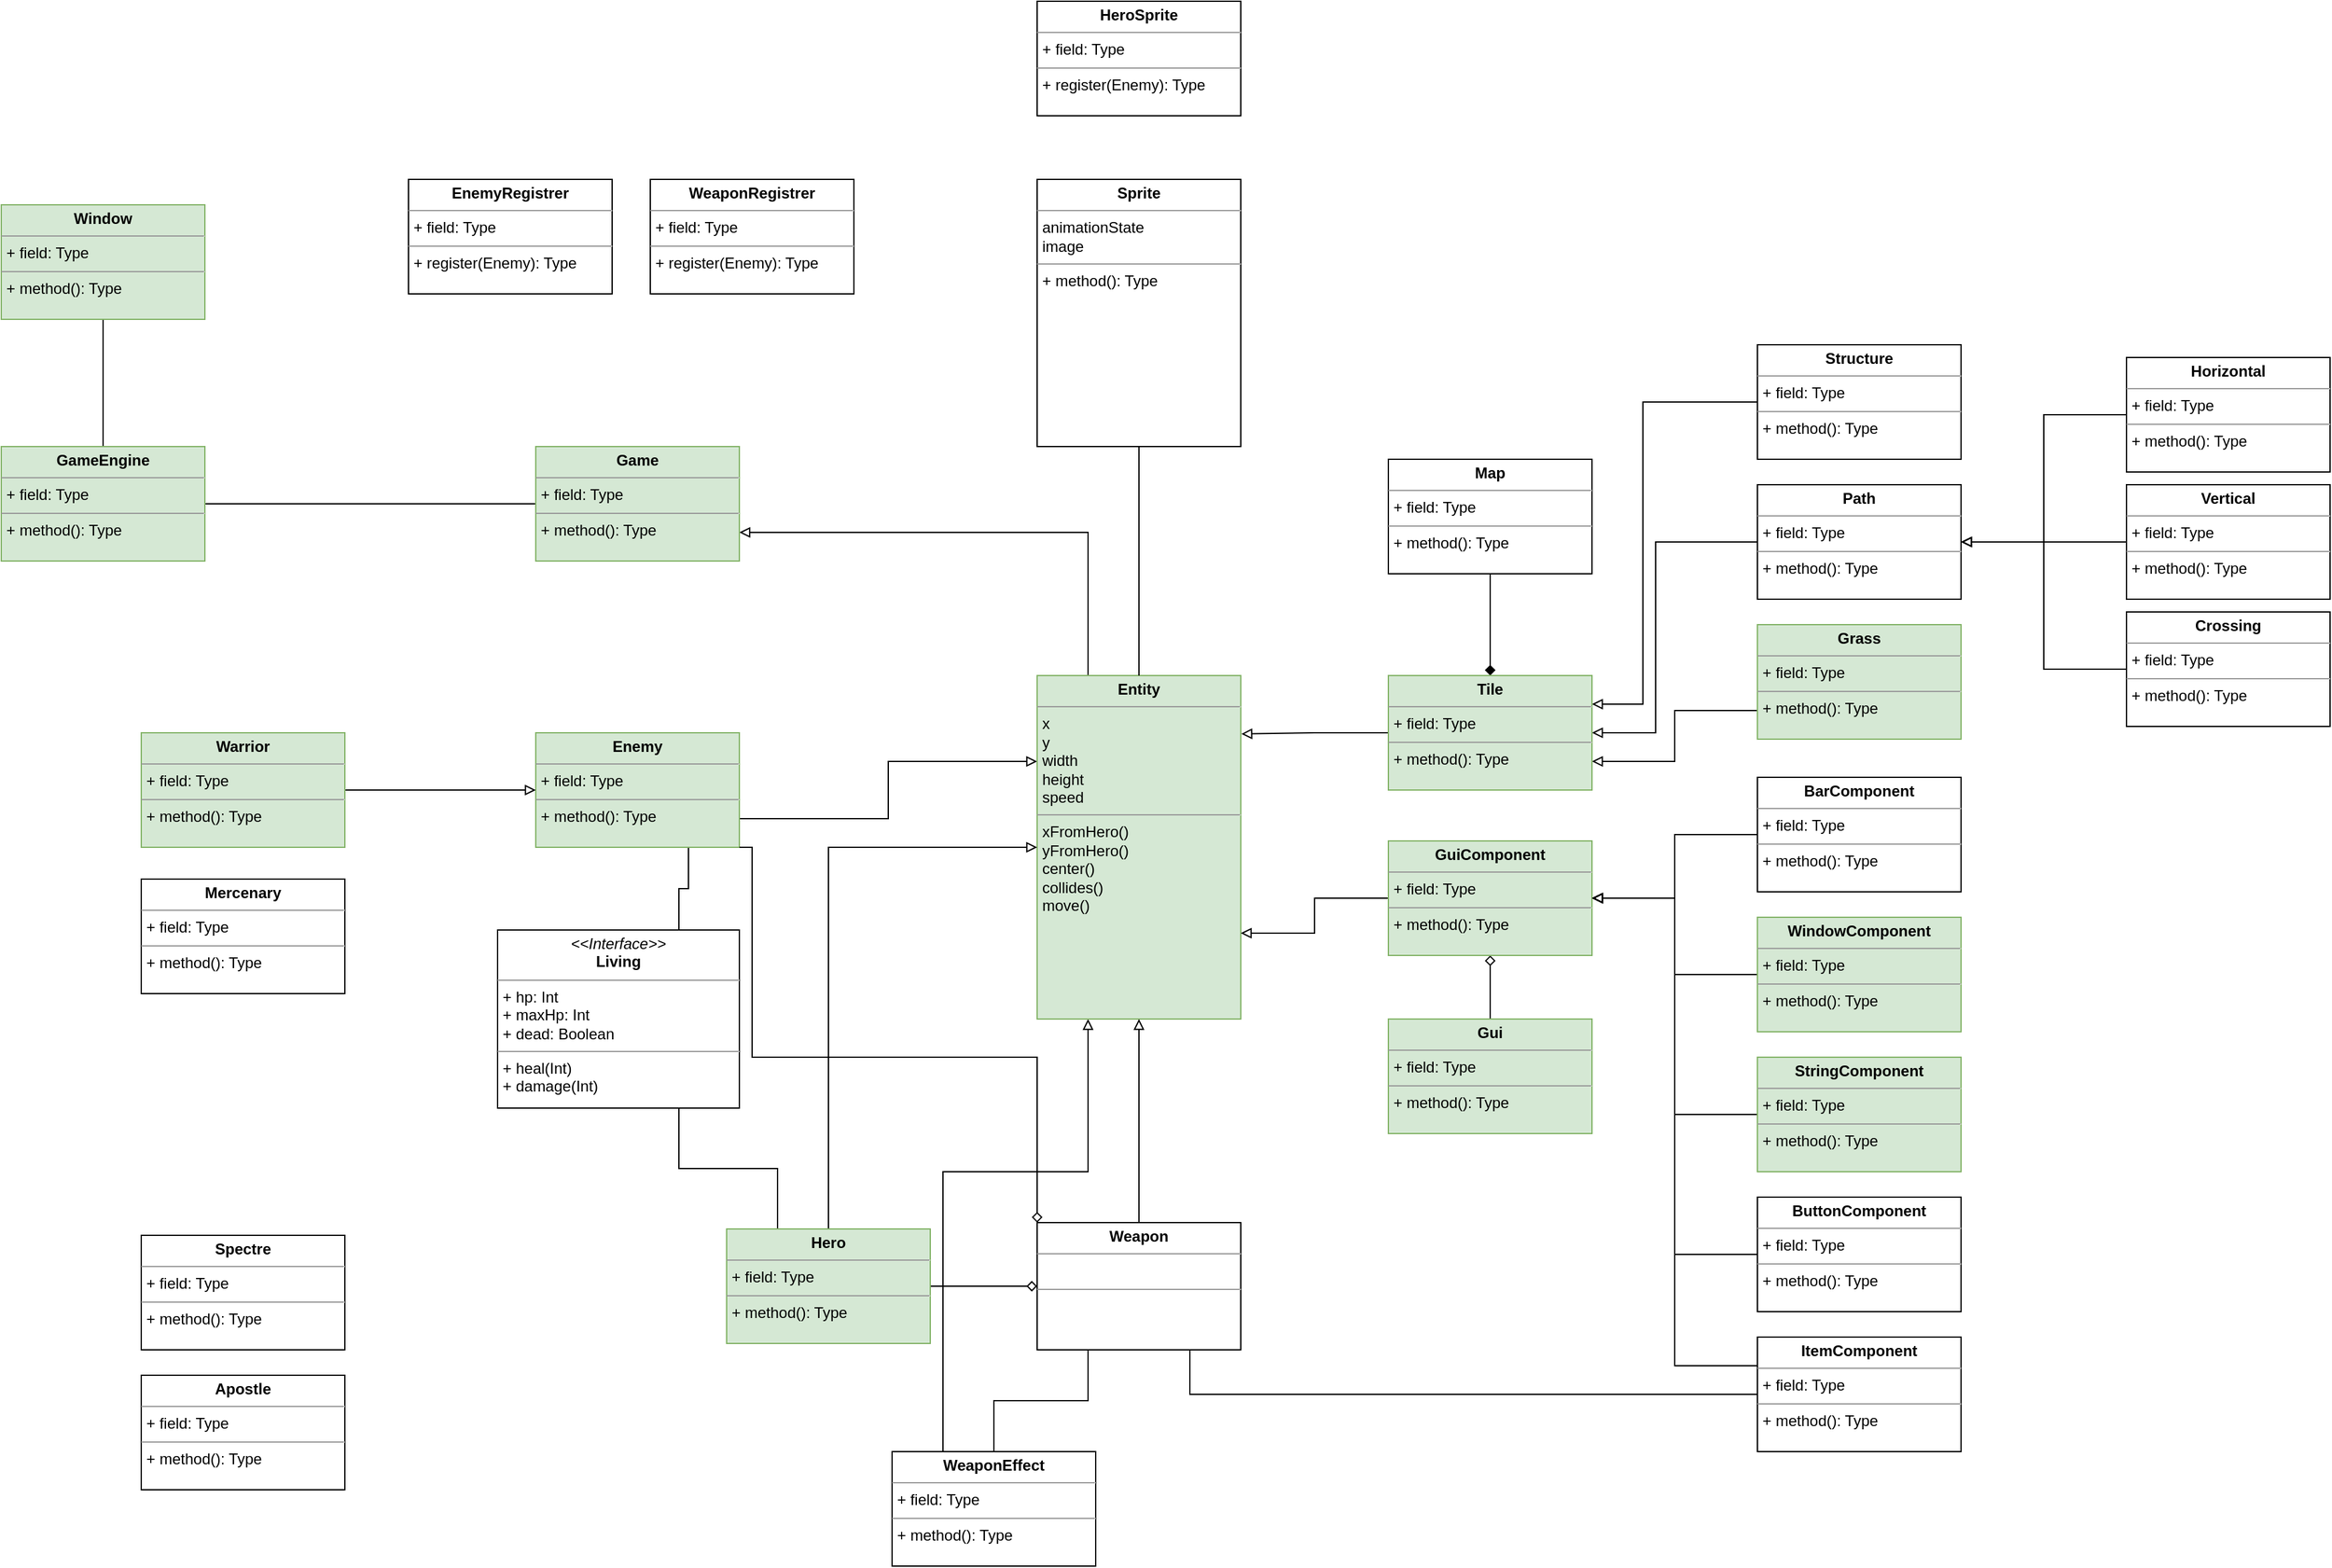 <mxfile version="20.7.4" type="device" pages="2"><diagram id="v7MWI8oSMOO8RuPGk6Ff" name="Page-1"><mxGraphModel dx="2842" dy="2635" grid="1" gridSize="10" guides="1" tooltips="1" connect="1" arrows="1" fold="1" page="1" pageScale="1" pageWidth="827" pageHeight="1169" math="0" shadow="0"><root><mxCell id="0"/><mxCell id="1" parent="0"/><mxCell id="L2qIXS_WeC8fToZAsYxl-11" style="edgeStyle=orthogonalEdgeStyle;rounded=0;orthogonalLoop=1;jettySize=auto;html=1;exitX=0;exitY=0.25;exitDx=0;exitDy=0;entryX=1;entryY=0.75;entryDx=0;entryDy=0;startArrow=block;startFill=0;endArrow=none;endFill=0;" parent="1" source="L2qIXS_WeC8fToZAsYxl-1" target="L2qIXS_WeC8fToZAsYxl-6" edge="1"><mxGeometry relative="1" as="geometry"/></mxCell><mxCell id="L2qIXS_WeC8fToZAsYxl-45" style="edgeStyle=orthogonalEdgeStyle;rounded=0;orthogonalLoop=1;jettySize=auto;html=1;exitX=0.25;exitY=1;exitDx=0;exitDy=0;entryX=0.25;entryY=0;entryDx=0;entryDy=0;startArrow=block;startFill=0;endArrow=none;endFill=0;" parent="1" source="L2qIXS_WeC8fToZAsYxl-1" target="L2qIXS_WeC8fToZAsYxl-19" edge="1"><mxGeometry relative="1" as="geometry"><Array as="points"><mxPoint x="364" y="1390"/><mxPoint x="250" y="1390"/></Array></mxGeometry></mxCell><mxCell id="2w0dIE3Gt6KMXuNqxEj3-4" style="edgeStyle=orthogonalEdgeStyle;rounded=0;orthogonalLoop=1;jettySize=auto;html=1;exitX=0.25;exitY=0;exitDx=0;exitDy=0;entryX=1;entryY=0.75;entryDx=0;entryDy=0;startArrow=none;startFill=0;endArrow=block;endFill=0;" parent="1" source="L2qIXS_WeC8fToZAsYxl-1" target="2w0dIE3Gt6KMXuNqxEj3-3" edge="1"><mxGeometry relative="1" as="geometry"/></mxCell><mxCell id="L2qIXS_WeC8fToZAsYxl-1" value="&lt;p style=&quot;margin:0px;margin-top:4px;text-align:center;&quot;&gt;&lt;b&gt;Entity&lt;/b&gt;&lt;/p&gt;&lt;hr size=&quot;1&quot;&gt;&lt;p style=&quot;margin:0px;margin-left:4px;&quot;&gt;x&lt;/p&gt;&lt;p style=&quot;margin:0px;margin-left:4px;&quot;&gt;y&lt;/p&gt;&lt;p style=&quot;margin:0px;margin-left:4px;&quot;&gt;width&lt;/p&gt;&lt;p style=&quot;margin:0px;margin-left:4px;&quot;&gt;height&lt;/p&gt;&lt;p style=&quot;margin:0px;margin-left:4px;&quot;&gt;speed&lt;/p&gt;&lt;hr size=&quot;1&quot;&gt;&lt;p style=&quot;margin:0px;margin-left:4px;&quot;&gt;xFromHero()&lt;/p&gt;&lt;p style=&quot;margin:0px;margin-left:4px;&quot;&gt;yFromHero()&lt;br&gt;&lt;/p&gt;&lt;p style=&quot;margin:0px;margin-left:4px;&quot;&gt;center()&lt;br&gt;&lt;/p&gt;&lt;p style=&quot;margin:0px;margin-left:4px;&quot;&gt;collides()&lt;br&gt;&lt;/p&gt;&lt;p style=&quot;margin:0px;margin-left:4px;&quot;&gt;move()&lt;/p&gt;&lt;p style=&quot;margin:0px;margin-left:4px;&quot;&gt;&lt;br&gt;&lt;/p&gt;" style="verticalAlign=top;align=left;overflow=fill;fontSize=12;fontFamily=Helvetica;html=1;fillColor=#d5e8d4;strokeColor=#82b366;" parent="1" vertex="1"><mxGeometry x="324" y="1000" width="160" height="270" as="geometry"/></mxCell><mxCell id="L2qIXS_WeC8fToZAsYxl-3" style="edgeStyle=orthogonalEdgeStyle;rounded=0;orthogonalLoop=1;jettySize=auto;html=1;entryX=0.5;entryY=0;entryDx=0;entryDy=0;endArrow=none;endFill=0;exitX=0.5;exitY=1;exitDx=0;exitDy=0;startArrow=none;startFill=0;" parent="1" source="L2qIXS_WeC8fToZAsYxl-4" target="L2qIXS_WeC8fToZAsYxl-1" edge="1"><mxGeometry relative="1" as="geometry"><mxPoint x="404" y="900" as="sourcePoint"/></mxGeometry></mxCell><mxCell id="L2qIXS_WeC8fToZAsYxl-4" value="&lt;p style=&quot;margin:0px;margin-top:4px;text-align:center;&quot;&gt;&lt;b&gt;Sprite&lt;/b&gt;&lt;/p&gt;&lt;hr size=&quot;1&quot;&gt;&lt;p style=&quot;margin:0px;margin-left:4px;&quot;&gt;animationState&lt;/p&gt;&lt;p style=&quot;margin:0px;margin-left:4px;&quot;&gt;image&lt;/p&gt;&lt;hr size=&quot;1&quot;&gt;&lt;p style=&quot;margin:0px;margin-left:4px;&quot;&gt;+ method(): Type&lt;/p&gt;" style="verticalAlign=top;align=left;overflow=fill;fontSize=12;fontFamily=Helvetica;html=1;" parent="1" vertex="1"><mxGeometry x="324" y="610" width="160" height="210" as="geometry"/></mxCell><mxCell id="L2qIXS_WeC8fToZAsYxl-13" style="edgeStyle=orthogonalEdgeStyle;rounded=0;orthogonalLoop=1;jettySize=auto;html=1;entryX=0;entryY=0.5;entryDx=0;entryDy=0;startArrow=none;startFill=0;endArrow=block;endFill=0;exitX=0.5;exitY=0;exitDx=0;exitDy=0;" parent="1" source="L2qIXS_WeC8fToZAsYxl-5" target="L2qIXS_WeC8fToZAsYxl-1" edge="1"><mxGeometry relative="1" as="geometry"/></mxCell><mxCell id="L2qIXS_WeC8fToZAsYxl-46" style="edgeStyle=orthogonalEdgeStyle;rounded=0;orthogonalLoop=1;jettySize=auto;html=1;entryX=0;entryY=0.5;entryDx=0;entryDy=0;startArrow=none;startFill=0;endArrow=diamond;endFill=0;" parent="1" source="L2qIXS_WeC8fToZAsYxl-5" target="L2qIXS_WeC8fToZAsYxl-17" edge="1"><mxGeometry relative="1" as="geometry"/></mxCell><mxCell id="L2qIXS_WeC8fToZAsYxl-50" style="edgeStyle=orthogonalEdgeStyle;rounded=0;orthogonalLoop=1;jettySize=auto;html=1;exitX=0.25;exitY=0;exitDx=0;exitDy=0;entryX=0.75;entryY=1;entryDx=0;entryDy=0;startArrow=none;startFill=0;endArrow=none;endFill=0;" parent="1" source="L2qIXS_WeC8fToZAsYxl-5" target="L2qIXS_WeC8fToZAsYxl-8" edge="1"><mxGeometry relative="1" as="geometry"/></mxCell><mxCell id="L2qIXS_WeC8fToZAsYxl-5" value="&lt;p style=&quot;margin:0px;margin-top:4px;text-align:center;&quot;&gt;&lt;b&gt;Hero&lt;/b&gt;&lt;/p&gt;&lt;hr size=&quot;1&quot;&gt;&lt;p style=&quot;margin:0px;margin-left:4px;&quot;&gt;+ field: Type&lt;/p&gt;&lt;hr size=&quot;1&quot;&gt;&lt;p style=&quot;margin:0px;margin-left:4px;&quot;&gt;+ method(): Type&lt;/p&gt;" style="verticalAlign=top;align=left;overflow=fill;fontSize=12;fontFamily=Helvetica;html=1;fillColor=#d5e8d4;strokeColor=#82b366;" parent="1" vertex="1"><mxGeometry x="80" y="1435" width="160" height="90" as="geometry"/></mxCell><mxCell id="L2qIXS_WeC8fToZAsYxl-51" style="edgeStyle=orthogonalEdgeStyle;rounded=0;orthogonalLoop=1;jettySize=auto;html=1;exitX=0.75;exitY=1;exitDx=0;exitDy=0;entryX=0.75;entryY=0;entryDx=0;entryDy=0;startArrow=none;startFill=0;endArrow=none;endFill=0;" parent="1" source="L2qIXS_WeC8fToZAsYxl-6" target="L2qIXS_WeC8fToZAsYxl-8" edge="1"><mxGeometry relative="1" as="geometry"/></mxCell><mxCell id="L2qIXS_WeC8fToZAsYxl-6" value="&lt;p style=&quot;margin:0px;margin-top:4px;text-align:center;&quot;&gt;&lt;b&gt;Enemy&lt;/b&gt;&lt;/p&gt;&lt;hr size=&quot;1&quot;&gt;&lt;p style=&quot;margin:0px;margin-left:4px;&quot;&gt;+ field: Type&lt;/p&gt;&lt;hr size=&quot;1&quot;&gt;&lt;p style=&quot;margin:0px;margin-left:4px;&quot;&gt;+ method(): Type&lt;/p&gt;" style="verticalAlign=top;align=left;overflow=fill;fontSize=12;fontFamily=Helvetica;html=1;fillColor=#d5e8d4;strokeColor=#82b366;" parent="1" vertex="1"><mxGeometry x="-70" y="1045" width="160" height="90" as="geometry"/></mxCell><mxCell id="L2qIXS_WeC8fToZAsYxl-8" value="&lt;p style=&quot;margin:0px;margin-top:4px;text-align:center;&quot;&gt;&lt;i&gt;&amp;lt;&amp;lt;Interface&amp;gt;&amp;gt;&lt;/i&gt;&lt;br&gt;&lt;b&gt;Living&lt;/b&gt;&lt;/p&gt;&lt;hr size=&quot;1&quot;&gt;&lt;p style=&quot;margin:0px;margin-left:4px;&quot;&gt;+ hp: Int&lt;br&gt;+ maxHp: Int&lt;/p&gt;&lt;p style=&quot;margin:0px;margin-left:4px;&quot;&gt;+ dead: Boolean&lt;/p&gt;&lt;hr size=&quot;1&quot;&gt;&lt;p style=&quot;margin:0px;margin-left:4px;&quot;&gt;+ heal(Int)&lt;br&gt;+ damage(Int)&lt;/p&gt;" style="verticalAlign=top;align=left;overflow=fill;fontSize=12;fontFamily=Helvetica;html=1;" parent="1" vertex="1"><mxGeometry x="-100" y="1200" width="190" height="140" as="geometry"/></mxCell><mxCell id="L2qIXS_WeC8fToZAsYxl-14" style="edgeStyle=orthogonalEdgeStyle;rounded=0;orthogonalLoop=1;jettySize=auto;html=1;entryX=1.003;entryY=0.17;entryDx=0;entryDy=0;entryPerimeter=0;startArrow=none;startFill=0;endArrow=block;endFill=0;" parent="1" source="L2qIXS_WeC8fToZAsYxl-9" target="L2qIXS_WeC8fToZAsYxl-1" edge="1"><mxGeometry relative="1" as="geometry"/></mxCell><mxCell id="L2qIXS_WeC8fToZAsYxl-16" style="edgeStyle=orthogonalEdgeStyle;rounded=0;orthogonalLoop=1;jettySize=auto;html=1;entryX=0.5;entryY=1;entryDx=0;entryDy=0;startArrow=diamond;startFill=1;endArrow=none;endFill=0;" parent="1" source="L2qIXS_WeC8fToZAsYxl-9" target="L2qIXS_WeC8fToZAsYxl-15" edge="1"><mxGeometry relative="1" as="geometry"/></mxCell><mxCell id="kD4syNnAL1lJN_DRqLr0-10" style="edgeStyle=orthogonalEdgeStyle;rounded=0;orthogonalLoop=1;jettySize=auto;html=1;exitX=1;exitY=0.75;exitDx=0;exitDy=0;entryX=0;entryY=0.75;entryDx=0;entryDy=0;startArrow=block;startFill=0;endArrow=none;endFill=0;" edge="1" parent="1" source="L2qIXS_WeC8fToZAsYxl-9" target="kD4syNnAL1lJN_DRqLr0-4"><mxGeometry relative="1" as="geometry"><Array as="points"><mxPoint x="825" y="1067"/><mxPoint x="825" y="1027"/></Array></mxGeometry></mxCell><mxCell id="kD4syNnAL1lJN_DRqLr0-11" style="edgeStyle=orthogonalEdgeStyle;rounded=0;orthogonalLoop=1;jettySize=auto;html=1;exitX=1;exitY=0.5;exitDx=0;exitDy=0;entryX=0;entryY=0.5;entryDx=0;entryDy=0;startArrow=block;startFill=0;endArrow=none;endFill=0;" edge="1" parent="1" source="L2qIXS_WeC8fToZAsYxl-9" target="kD4syNnAL1lJN_DRqLr0-5"><mxGeometry relative="1" as="geometry"><Array as="points"><mxPoint x="810" y="1045"/><mxPoint x="810" y="895"/></Array></mxGeometry></mxCell><mxCell id="kD4syNnAL1lJN_DRqLr0-12" style="edgeStyle=orthogonalEdgeStyle;rounded=0;orthogonalLoop=1;jettySize=auto;html=1;exitX=1;exitY=0.25;exitDx=0;exitDy=0;entryX=0;entryY=0.5;entryDx=0;entryDy=0;startArrow=block;startFill=0;endArrow=none;endFill=0;" edge="1" parent="1" source="L2qIXS_WeC8fToZAsYxl-9" target="kD4syNnAL1lJN_DRqLr0-6"><mxGeometry relative="1" as="geometry"><Array as="points"><mxPoint x="800" y="1023"/><mxPoint x="800" y="785"/></Array></mxGeometry></mxCell><mxCell id="L2qIXS_WeC8fToZAsYxl-9" value="&lt;p style=&quot;margin:0px;margin-top:4px;text-align:center;&quot;&gt;&lt;b&gt;Tile&lt;/b&gt;&lt;/p&gt;&lt;hr size=&quot;1&quot;&gt;&lt;p style=&quot;margin:0px;margin-left:4px;&quot;&gt;+ field: Type&lt;/p&gt;&lt;hr size=&quot;1&quot;&gt;&lt;p style=&quot;margin:0px;margin-left:4px;&quot;&gt;+ method(): Type&lt;/p&gt;" style="verticalAlign=top;align=left;overflow=fill;fontSize=12;fontFamily=Helvetica;html=1;fillColor=#d5e8d4;strokeColor=#82b366;" parent="1" vertex="1"><mxGeometry x="600" y="1000" width="160" height="90" as="geometry"/></mxCell><mxCell id="L2qIXS_WeC8fToZAsYxl-15" value="&lt;p style=&quot;margin:0px;margin-top:4px;text-align:center;&quot;&gt;&lt;b&gt;Map&lt;/b&gt;&lt;/p&gt;&lt;hr size=&quot;1&quot;&gt;&lt;p style=&quot;margin:0px;margin-left:4px;&quot;&gt;+ field: Type&lt;/p&gt;&lt;hr size=&quot;1&quot;&gt;&lt;p style=&quot;margin:0px;margin-left:4px;&quot;&gt;+ method(): Type&lt;/p&gt;" style="verticalAlign=top;align=left;overflow=fill;fontSize=12;fontFamily=Helvetica;html=1;" parent="1" vertex="1"><mxGeometry x="600" y="830" width="160" height="90" as="geometry"/></mxCell><mxCell id="L2qIXS_WeC8fToZAsYxl-20" style="edgeStyle=orthogonalEdgeStyle;rounded=0;orthogonalLoop=1;jettySize=auto;html=1;entryX=0.5;entryY=1;entryDx=0;entryDy=0;startArrow=none;startFill=0;endArrow=block;endFill=0;" parent="1" source="L2qIXS_WeC8fToZAsYxl-17" target="L2qIXS_WeC8fToZAsYxl-1" edge="1"><mxGeometry relative="1" as="geometry"/></mxCell><mxCell id="L2qIXS_WeC8fToZAsYxl-47" style="edgeStyle=orthogonalEdgeStyle;rounded=0;orthogonalLoop=1;jettySize=auto;html=1;exitX=0;exitY=0;exitDx=0;exitDy=0;entryX=1;entryY=1;entryDx=0;entryDy=0;startArrow=diamond;startFill=0;endArrow=none;endFill=0;" parent="1" source="L2qIXS_WeC8fToZAsYxl-17" target="L2qIXS_WeC8fToZAsYxl-6" edge="1"><mxGeometry relative="1" as="geometry"><Array as="points"><mxPoint x="324" y="1300"/><mxPoint x="100" y="1300"/></Array></mxGeometry></mxCell><mxCell id="L2qIXS_WeC8fToZAsYxl-17" value="&lt;p style=&quot;margin:0px;margin-top:4px;text-align:center;&quot;&gt;&lt;b&gt;Weapon&lt;/b&gt;&lt;/p&gt;&lt;hr size=&quot;1&quot;&gt;&lt;p style=&quot;margin:0px;margin-left:4px;&quot;&gt;&lt;br&gt;&lt;/p&gt;&lt;hr size=&quot;1&quot;&gt;&lt;p style=&quot;margin:0px;margin-left:4px;&quot;&gt;&lt;br&gt;&lt;/p&gt;&lt;p style=&quot;margin:0px;margin-left:4px;&quot;&gt;&lt;br&gt;&lt;/p&gt;" style="verticalAlign=top;align=left;overflow=fill;fontSize=12;fontFamily=Helvetica;html=1;" parent="1" vertex="1"><mxGeometry x="324" y="1430" width="160" height="100" as="geometry"/></mxCell><mxCell id="L2qIXS_WeC8fToZAsYxl-24" style="edgeStyle=orthogonalEdgeStyle;rounded=0;orthogonalLoop=1;jettySize=auto;html=1;entryX=0.75;entryY=1;entryDx=0;entryDy=0;startArrow=none;startFill=0;endArrow=none;endFill=0;" parent="1" source="L2qIXS_WeC8fToZAsYxl-18" target="L2qIXS_WeC8fToZAsYxl-17" edge="1"><mxGeometry relative="1" as="geometry"/></mxCell><mxCell id="2w0dIE3Gt6KMXuNqxEj3-1" style="edgeStyle=orthogonalEdgeStyle;rounded=0;orthogonalLoop=1;jettySize=auto;html=1;exitX=0;exitY=0.25;exitDx=0;exitDy=0;entryX=1;entryY=0.5;entryDx=0;entryDy=0;startArrow=none;startFill=0;endArrow=block;endFill=0;" parent="1" source="L2qIXS_WeC8fToZAsYxl-18" target="L2qIXS_WeC8fToZAsYxl-21" edge="1"><mxGeometry relative="1" as="geometry"/></mxCell><mxCell id="L2qIXS_WeC8fToZAsYxl-18" value="&lt;p style=&quot;margin:0px;margin-top:4px;text-align:center;&quot;&gt;&lt;b&gt;ItemComponent&lt;/b&gt;&lt;/p&gt;&lt;hr size=&quot;1&quot;&gt;&lt;p style=&quot;margin:0px;margin-left:4px;&quot;&gt;+ field: Type&lt;/p&gt;&lt;hr size=&quot;1&quot;&gt;&lt;p style=&quot;margin:0px;margin-left:4px;&quot;&gt;+ method(): Type&lt;/p&gt;" style="verticalAlign=top;align=left;overflow=fill;fontSize=12;fontFamily=Helvetica;html=1;" parent="1" vertex="1"><mxGeometry x="890" y="1520" width="160" height="90" as="geometry"/></mxCell><mxCell id="L2qIXS_WeC8fToZAsYxl-23" style="edgeStyle=orthogonalEdgeStyle;rounded=0;orthogonalLoop=1;jettySize=auto;html=1;entryX=0.25;entryY=1;entryDx=0;entryDy=0;startArrow=none;startFill=0;endArrow=none;endFill=0;" parent="1" source="L2qIXS_WeC8fToZAsYxl-19" target="L2qIXS_WeC8fToZAsYxl-17" edge="1"><mxGeometry relative="1" as="geometry"/></mxCell><mxCell id="L2qIXS_WeC8fToZAsYxl-19" value="&lt;p style=&quot;margin:0px;margin-top:4px;text-align:center;&quot;&gt;&lt;b&gt;WeaponEffect&lt;/b&gt;&lt;/p&gt;&lt;hr size=&quot;1&quot;&gt;&lt;p style=&quot;margin:0px;margin-left:4px;&quot;&gt;+ field: Type&lt;/p&gt;&lt;hr size=&quot;1&quot;&gt;&lt;p style=&quot;margin:0px;margin-left:4px;&quot;&gt;+ method(): Type&lt;/p&gt;" style="verticalAlign=top;align=left;overflow=fill;fontSize=12;fontFamily=Helvetica;html=1;" parent="1" vertex="1"><mxGeometry x="210" y="1610" width="160" height="90" as="geometry"/></mxCell><mxCell id="L2qIXS_WeC8fToZAsYxl-22" style="edgeStyle=orthogonalEdgeStyle;rounded=0;orthogonalLoop=1;jettySize=auto;html=1;entryX=1;entryY=0.75;entryDx=0;entryDy=0;startArrow=none;startFill=0;endArrow=block;endFill=0;" parent="1" source="L2qIXS_WeC8fToZAsYxl-21" target="L2qIXS_WeC8fToZAsYxl-1" edge="1"><mxGeometry relative="1" as="geometry"/></mxCell><mxCell id="L2qIXS_WeC8fToZAsYxl-40" style="edgeStyle=orthogonalEdgeStyle;rounded=0;orthogonalLoop=1;jettySize=auto;html=1;entryX=0.5;entryY=0;entryDx=0;entryDy=0;startArrow=diamond;startFill=0;endArrow=none;endFill=0;" parent="1" source="L2qIXS_WeC8fToZAsYxl-21" target="L2qIXS_WeC8fToZAsYxl-28" edge="1"><mxGeometry relative="1" as="geometry"/></mxCell><mxCell id="L2qIXS_WeC8fToZAsYxl-21" value="&lt;p style=&quot;margin:0px;margin-top:4px;text-align:center;&quot;&gt;&lt;b&gt;GuiComponent&lt;/b&gt;&lt;/p&gt;&lt;hr size=&quot;1&quot;&gt;&lt;p style=&quot;margin:0px;margin-left:4px;&quot;&gt;+ field: Type&lt;/p&gt;&lt;hr size=&quot;1&quot;&gt;&lt;p style=&quot;margin:0px;margin-left:4px;&quot;&gt;+ method(): Type&lt;/p&gt;" style="verticalAlign=top;align=left;overflow=fill;fontSize=12;fontFamily=Helvetica;html=1;fillColor=#d5e8d4;strokeColor=#82b366;" parent="1" vertex="1"><mxGeometry x="600" y="1130" width="160" height="90" as="geometry"/></mxCell><mxCell id="L2qIXS_WeC8fToZAsYxl-30" style="edgeStyle=orthogonalEdgeStyle;rounded=0;orthogonalLoop=1;jettySize=auto;html=1;entryX=1;entryY=0.5;entryDx=0;entryDy=0;startArrow=none;startFill=0;endArrow=block;endFill=0;" parent="1" source="L2qIXS_WeC8fToZAsYxl-25" target="L2qIXS_WeC8fToZAsYxl-21" edge="1"><mxGeometry relative="1" as="geometry"/></mxCell><mxCell id="L2qIXS_WeC8fToZAsYxl-25" value="&lt;p style=&quot;margin:0px;margin-top:4px;text-align:center;&quot;&gt;&lt;b&gt;BarComponent&lt;/b&gt;&lt;/p&gt;&lt;hr size=&quot;1&quot;&gt;&lt;p style=&quot;margin:0px;margin-left:4px;&quot;&gt;+ field: Type&lt;/p&gt;&lt;hr size=&quot;1&quot;&gt;&lt;p style=&quot;margin:0px;margin-left:4px;&quot;&gt;+ method(): Type&lt;/p&gt;" style="verticalAlign=top;align=left;overflow=fill;fontSize=12;fontFamily=Helvetica;html=1;" parent="1" vertex="1"><mxGeometry x="890" y="1080" width="160" height="90" as="geometry"/></mxCell><mxCell id="L2qIXS_WeC8fToZAsYxl-37" style="edgeStyle=orthogonalEdgeStyle;rounded=0;orthogonalLoop=1;jettySize=auto;html=1;entryX=1;entryY=0.5;entryDx=0;entryDy=0;startArrow=none;startFill=0;endArrow=block;endFill=0;" parent="1" source="L2qIXS_WeC8fToZAsYxl-26" target="L2qIXS_WeC8fToZAsYxl-21" edge="1"><mxGeometry relative="1" as="geometry"/></mxCell><mxCell id="L2qIXS_WeC8fToZAsYxl-26" value="&lt;p style=&quot;margin:0px;margin-top:4px;text-align:center;&quot;&gt;&lt;b&gt;WindowComponent&lt;/b&gt;&lt;/p&gt;&lt;hr size=&quot;1&quot;&gt;&lt;p style=&quot;margin:0px;margin-left:4px;&quot;&gt;+ field: Type&lt;/p&gt;&lt;hr size=&quot;1&quot;&gt;&lt;p style=&quot;margin:0px;margin-left:4px;&quot;&gt;+ method(): Type&lt;/p&gt;" style="verticalAlign=top;align=left;overflow=fill;fontSize=12;fontFamily=Helvetica;html=1;fillColor=#d5e8d4;strokeColor=#82b366;" parent="1" vertex="1"><mxGeometry x="890" y="1190" width="160" height="90" as="geometry"/></mxCell><mxCell id="L2qIXS_WeC8fToZAsYxl-38" style="edgeStyle=orthogonalEdgeStyle;rounded=0;orthogonalLoop=1;jettySize=auto;html=1;entryX=1;entryY=0.5;entryDx=0;entryDy=0;startArrow=none;startFill=0;endArrow=block;endFill=0;" parent="1" source="L2qIXS_WeC8fToZAsYxl-27" target="L2qIXS_WeC8fToZAsYxl-21" edge="1"><mxGeometry relative="1" as="geometry"/></mxCell><mxCell id="L2qIXS_WeC8fToZAsYxl-27" value="&lt;p style=&quot;margin:0px;margin-top:4px;text-align:center;&quot;&gt;&lt;b&gt;StringComponent&lt;/b&gt;&lt;/p&gt;&lt;hr size=&quot;1&quot;&gt;&lt;p style=&quot;margin:0px;margin-left:4px;&quot;&gt;+ field: Type&lt;/p&gt;&lt;hr size=&quot;1&quot;&gt;&lt;p style=&quot;margin:0px;margin-left:4px;&quot;&gt;+ method(): Type&lt;/p&gt;" style="verticalAlign=top;align=left;overflow=fill;fontSize=12;fontFamily=Helvetica;html=1;fillColor=#d5e8d4;strokeColor=#82b366;" parent="1" vertex="1"><mxGeometry x="890" y="1300" width="160" height="90" as="geometry"/></mxCell><mxCell id="L2qIXS_WeC8fToZAsYxl-28" value="&lt;p style=&quot;margin:0px;margin-top:4px;text-align:center;&quot;&gt;&lt;b&gt;Gui&lt;/b&gt;&lt;/p&gt;&lt;hr size=&quot;1&quot;&gt;&lt;p style=&quot;margin:0px;margin-left:4px;&quot;&gt;+ field: Type&lt;/p&gt;&lt;hr size=&quot;1&quot;&gt;&lt;p style=&quot;margin:0px;margin-left:4px;&quot;&gt;+ method(): Type&lt;/p&gt;" style="verticalAlign=top;align=left;overflow=fill;fontSize=12;fontFamily=Helvetica;html=1;fillColor=#d5e8d4;strokeColor=#82b366;" parent="1" vertex="1"><mxGeometry x="600" y="1270" width="160" height="90" as="geometry"/></mxCell><mxCell id="L2qIXS_WeC8fToZAsYxl-41" style="edgeStyle=orthogonalEdgeStyle;rounded=0;orthogonalLoop=1;jettySize=auto;html=1;entryX=1;entryY=0.5;entryDx=0;entryDy=0;startArrow=none;startFill=0;endArrow=block;endFill=0;" parent="1" source="L2qIXS_WeC8fToZAsYxl-39" target="L2qIXS_WeC8fToZAsYxl-21" edge="1"><mxGeometry relative="1" as="geometry"/></mxCell><mxCell id="L2qIXS_WeC8fToZAsYxl-39" value="&lt;p style=&quot;margin:0px;margin-top:4px;text-align:center;&quot;&gt;&lt;b&gt;ButtonComponent&lt;/b&gt;&lt;/p&gt;&lt;hr size=&quot;1&quot;&gt;&lt;p style=&quot;margin:0px;margin-left:4px;&quot;&gt;+ field: Type&lt;/p&gt;&lt;hr size=&quot;1&quot;&gt;&lt;p style=&quot;margin:0px;margin-left:4px;&quot;&gt;+ method(): Type&lt;/p&gt;" style="verticalAlign=top;align=left;overflow=fill;fontSize=12;fontFamily=Helvetica;html=1;" parent="1" vertex="1"><mxGeometry x="890" y="1410" width="160" height="90" as="geometry"/></mxCell><mxCell id="2w0dIE3Gt6KMXuNqxEj3-8" style="edgeStyle=orthogonalEdgeStyle;rounded=0;orthogonalLoop=1;jettySize=auto;html=1;entryX=0;entryY=0.5;entryDx=0;entryDy=0;startArrow=none;startFill=0;endArrow=none;endFill=0;" parent="1" source="2w0dIE3Gt6KMXuNqxEj3-2" target="2w0dIE3Gt6KMXuNqxEj3-3" edge="1"><mxGeometry relative="1" as="geometry"/></mxCell><mxCell id="2w0dIE3Gt6KMXuNqxEj3-9" style="edgeStyle=orthogonalEdgeStyle;rounded=0;orthogonalLoop=1;jettySize=auto;html=1;entryX=0.5;entryY=1;entryDx=0;entryDy=0;startArrow=none;startFill=0;endArrow=none;endFill=0;" parent="1" source="2w0dIE3Gt6KMXuNqxEj3-2" target="2w0dIE3Gt6KMXuNqxEj3-5" edge="1"><mxGeometry relative="1" as="geometry"/></mxCell><mxCell id="2w0dIE3Gt6KMXuNqxEj3-2" value="&lt;p style=&quot;margin:0px;margin-top:4px;text-align:center;&quot;&gt;&lt;b&gt;GameEngine&lt;/b&gt;&lt;/p&gt;&lt;hr size=&quot;1&quot;&gt;&lt;p style=&quot;margin:0px;margin-left:4px;&quot;&gt;+ field: Type&lt;/p&gt;&lt;hr size=&quot;1&quot;&gt;&lt;p style=&quot;margin:0px;margin-left:4px;&quot;&gt;+ method(): Type&lt;/p&gt;" style="verticalAlign=top;align=left;overflow=fill;fontSize=12;fontFamily=Helvetica;html=1;fillColor=#d5e8d4;strokeColor=#82b366;" parent="1" vertex="1"><mxGeometry x="-490" y="820" width="160" height="90" as="geometry"/></mxCell><mxCell id="2w0dIE3Gt6KMXuNqxEj3-3" value="&lt;p style=&quot;margin:0px;margin-top:4px;text-align:center;&quot;&gt;&lt;b&gt;Game&lt;/b&gt;&lt;/p&gt;&lt;hr size=&quot;1&quot;&gt;&lt;p style=&quot;margin:0px;margin-left:4px;&quot;&gt;+ field: Type&lt;/p&gt;&lt;hr size=&quot;1&quot;&gt;&lt;p style=&quot;margin:0px;margin-left:4px;&quot;&gt;+ method(): Type&lt;/p&gt;" style="verticalAlign=top;align=left;overflow=fill;fontSize=12;fontFamily=Helvetica;html=1;fillColor=#d5e8d4;strokeColor=#82b366;" parent="1" vertex="1"><mxGeometry x="-70" y="820" width="160" height="90" as="geometry"/></mxCell><mxCell id="2w0dIE3Gt6KMXuNqxEj3-5" value="&lt;p style=&quot;margin:0px;margin-top:4px;text-align:center;&quot;&gt;&lt;b&gt;Window&lt;/b&gt;&lt;/p&gt;&lt;hr size=&quot;1&quot;&gt;&lt;p style=&quot;margin:0px;margin-left:4px;&quot;&gt;+ field: Type&lt;/p&gt;&lt;hr size=&quot;1&quot;&gt;&lt;p style=&quot;margin:0px;margin-left:4px;&quot;&gt;+ method(): Type&lt;/p&gt;" style="verticalAlign=top;align=left;overflow=fill;fontSize=12;fontFamily=Helvetica;html=1;fillColor=#d5e8d4;strokeColor=#82b366;" parent="1" vertex="1"><mxGeometry x="-490" y="630" width="160" height="90" as="geometry"/></mxCell><mxCell id="2w0dIE3Gt6KMXuNqxEj3-7" style="edgeStyle=orthogonalEdgeStyle;rounded=0;orthogonalLoop=1;jettySize=auto;html=1;entryX=0;entryY=0.5;entryDx=0;entryDy=0;startArrow=none;startFill=0;endArrow=block;endFill=0;" parent="1" source="2w0dIE3Gt6KMXuNqxEj3-6" target="L2qIXS_WeC8fToZAsYxl-6" edge="1"><mxGeometry relative="1" as="geometry"/></mxCell><mxCell id="2w0dIE3Gt6KMXuNqxEj3-6" value="&lt;p style=&quot;margin:0px;margin-top:4px;text-align:center;&quot;&gt;&lt;b&gt;Warrior&lt;/b&gt;&lt;/p&gt;&lt;hr size=&quot;1&quot;&gt;&lt;p style=&quot;margin:0px;margin-left:4px;&quot;&gt;+ field: Type&lt;/p&gt;&lt;hr size=&quot;1&quot;&gt;&lt;p style=&quot;margin:0px;margin-left:4px;&quot;&gt;+ method(): Type&lt;/p&gt;" style="verticalAlign=top;align=left;overflow=fill;fontSize=12;fontFamily=Helvetica;html=1;fillColor=#d5e8d4;strokeColor=#82b366;" parent="1" vertex="1"><mxGeometry x="-380" y="1045" width="160" height="90" as="geometry"/></mxCell><mxCell id="G2jP6OLf-KHogw-Y5z-_-1" value="&lt;p style=&quot;margin:0px;margin-top:4px;text-align:center;&quot;&gt;&lt;b&gt;EnemyRegistrer&lt;/b&gt;&lt;/p&gt;&lt;hr size=&quot;1&quot;&gt;&lt;p style=&quot;margin:0px;margin-left:4px;&quot;&gt;+ field: Type&lt;/p&gt;&lt;hr size=&quot;1&quot;&gt;&lt;p style=&quot;margin:0px;margin-left:4px;&quot;&gt;+ register(Enemy): Type&lt;/p&gt;" style="verticalAlign=top;align=left;overflow=fill;fontSize=12;fontFamily=Helvetica;html=1;" parent="1" vertex="1"><mxGeometry x="-170" y="610" width="160" height="90" as="geometry"/></mxCell><mxCell id="oI_2qpbsZJEi_BRDE-jU-1" value="&lt;p style=&quot;margin:0px;margin-top:4px;text-align:center;&quot;&gt;&lt;b&gt;WeaponRegistrer&lt;/b&gt;&lt;/p&gt;&lt;hr size=&quot;1&quot;&gt;&lt;p style=&quot;margin:0px;margin-left:4px;&quot;&gt;+ field: Type&lt;/p&gt;&lt;hr size=&quot;1&quot;&gt;&lt;p style=&quot;margin:0px;margin-left:4px;&quot;&gt;+ register(Enemy): Type&lt;/p&gt;" style="verticalAlign=top;align=left;overflow=fill;fontSize=12;fontFamily=Helvetica;html=1;" vertex="1" parent="1"><mxGeometry x="20" y="610" width="160" height="90" as="geometry"/></mxCell><mxCell id="kD4syNnAL1lJN_DRqLr0-1" value="&lt;p style=&quot;margin:0px;margin-top:4px;text-align:center;&quot;&gt;&lt;b&gt;Spectre&lt;/b&gt;&lt;/p&gt;&lt;hr size=&quot;1&quot;&gt;&lt;p style=&quot;margin:0px;margin-left:4px;&quot;&gt;+ field: Type&lt;/p&gt;&lt;hr size=&quot;1&quot;&gt;&lt;p style=&quot;margin:0px;margin-left:4px;&quot;&gt;+ method(): Type&lt;/p&gt;" style="verticalAlign=top;align=left;overflow=fill;fontSize=12;fontFamily=Helvetica;html=1;" vertex="1" parent="1"><mxGeometry x="-380" y="1440" width="160" height="90" as="geometry"/></mxCell><mxCell id="kD4syNnAL1lJN_DRqLr0-2" value="&lt;p style=&quot;margin:0px;margin-top:4px;text-align:center;&quot;&gt;&lt;b&gt;Mercenary&lt;/b&gt;&lt;/p&gt;&lt;hr size=&quot;1&quot;&gt;&lt;p style=&quot;margin:0px;margin-left:4px;&quot;&gt;+ field: Type&lt;/p&gt;&lt;hr size=&quot;1&quot;&gt;&lt;p style=&quot;margin:0px;margin-left:4px;&quot;&gt;+ method(): Type&lt;/p&gt;" style="verticalAlign=top;align=left;overflow=fill;fontSize=12;fontFamily=Helvetica;html=1;" vertex="1" parent="1"><mxGeometry x="-380" y="1160" width="160" height="90" as="geometry"/></mxCell><mxCell id="kD4syNnAL1lJN_DRqLr0-3" value="&lt;p style=&quot;margin:0px;margin-top:4px;text-align:center;&quot;&gt;&lt;b&gt;Apostle&lt;/b&gt;&lt;/p&gt;&lt;hr size=&quot;1&quot;&gt;&lt;p style=&quot;margin:0px;margin-left:4px;&quot;&gt;+ field: Type&lt;/p&gt;&lt;hr size=&quot;1&quot;&gt;&lt;p style=&quot;margin:0px;margin-left:4px;&quot;&gt;+ method(): Type&lt;/p&gt;" style="verticalAlign=top;align=left;overflow=fill;fontSize=12;fontFamily=Helvetica;html=1;" vertex="1" parent="1"><mxGeometry x="-380" y="1550" width="160" height="90" as="geometry"/></mxCell><mxCell id="kD4syNnAL1lJN_DRqLr0-4" value="&lt;p style=&quot;margin:0px;margin-top:4px;text-align:center;&quot;&gt;&lt;b&gt;Grass&lt;/b&gt;&lt;/p&gt;&lt;hr size=&quot;1&quot;&gt;&lt;p style=&quot;margin:0px;margin-left:4px;&quot;&gt;+ field: Type&lt;/p&gt;&lt;hr size=&quot;1&quot;&gt;&lt;p style=&quot;margin:0px;margin-left:4px;&quot;&gt;+ method(): Type&lt;/p&gt;" style="verticalAlign=top;align=left;overflow=fill;fontSize=12;fontFamily=Helvetica;html=1;fillColor=#d5e8d4;strokeColor=#82b366;" vertex="1" parent="1"><mxGeometry x="890" y="960" width="160" height="90" as="geometry"/></mxCell><mxCell id="kD4syNnAL1lJN_DRqLr0-13" style="edgeStyle=orthogonalEdgeStyle;rounded=0;orthogonalLoop=1;jettySize=auto;html=1;entryX=0;entryY=0.5;entryDx=0;entryDy=0;startArrow=block;startFill=0;endArrow=none;endFill=0;" edge="1" parent="1" source="kD4syNnAL1lJN_DRqLr0-5" target="kD4syNnAL1lJN_DRqLr0-8"><mxGeometry relative="1" as="geometry"/></mxCell><mxCell id="kD4syNnAL1lJN_DRqLr0-14" style="edgeStyle=orthogonalEdgeStyle;rounded=0;orthogonalLoop=1;jettySize=auto;html=1;exitX=1;exitY=0.5;exitDx=0;exitDy=0;entryX=0;entryY=0.5;entryDx=0;entryDy=0;startArrow=block;startFill=0;endArrow=none;endFill=0;" edge="1" parent="1" source="kD4syNnAL1lJN_DRqLr0-5" target="kD4syNnAL1lJN_DRqLr0-7"><mxGeometry relative="1" as="geometry"/></mxCell><mxCell id="kD4syNnAL1lJN_DRqLr0-15" style="edgeStyle=orthogonalEdgeStyle;rounded=0;orthogonalLoop=1;jettySize=auto;html=1;exitX=1;exitY=0.5;exitDx=0;exitDy=0;entryX=0;entryY=0.5;entryDx=0;entryDy=0;startArrow=block;startFill=0;endArrow=none;endFill=0;" edge="1" parent="1" source="kD4syNnAL1lJN_DRqLr0-5" target="kD4syNnAL1lJN_DRqLr0-9"><mxGeometry relative="1" as="geometry"/></mxCell><mxCell id="kD4syNnAL1lJN_DRqLr0-5" value="&lt;p style=&quot;margin:0px;margin-top:4px;text-align:center;&quot;&gt;&lt;b&gt;Path&lt;/b&gt;&lt;/p&gt;&lt;hr size=&quot;1&quot;&gt;&lt;p style=&quot;margin:0px;margin-left:4px;&quot;&gt;+ field: Type&lt;/p&gt;&lt;hr size=&quot;1&quot;&gt;&lt;p style=&quot;margin:0px;margin-left:4px;&quot;&gt;+ method(): Type&lt;/p&gt;" style="verticalAlign=top;align=left;overflow=fill;fontSize=12;fontFamily=Helvetica;html=1;" vertex="1" parent="1"><mxGeometry x="890" y="850" width="160" height="90" as="geometry"/></mxCell><mxCell id="kD4syNnAL1lJN_DRqLr0-6" value="&lt;p style=&quot;margin:0px;margin-top:4px;text-align:center;&quot;&gt;&lt;b&gt;Structure&lt;/b&gt;&lt;/p&gt;&lt;hr size=&quot;1&quot;&gt;&lt;p style=&quot;margin:0px;margin-left:4px;&quot;&gt;+ field: Type&lt;/p&gt;&lt;hr size=&quot;1&quot;&gt;&lt;p style=&quot;margin:0px;margin-left:4px;&quot;&gt;+ method(): Type&lt;/p&gt;" style="verticalAlign=top;align=left;overflow=fill;fontSize=12;fontFamily=Helvetica;html=1;" vertex="1" parent="1"><mxGeometry x="890" y="740" width="160" height="90" as="geometry"/></mxCell><mxCell id="kD4syNnAL1lJN_DRqLr0-7" value="&lt;p style=&quot;margin:0px;margin-top:4px;text-align:center;&quot;&gt;&lt;b&gt;Horizontal&lt;/b&gt;&lt;/p&gt;&lt;hr size=&quot;1&quot;&gt;&lt;p style=&quot;margin:0px;margin-left:4px;&quot;&gt;+ field: Type&lt;/p&gt;&lt;hr size=&quot;1&quot;&gt;&lt;p style=&quot;margin:0px;margin-left:4px;&quot;&gt;+ method(): Type&lt;/p&gt;" style="verticalAlign=top;align=left;overflow=fill;fontSize=12;fontFamily=Helvetica;html=1;" vertex="1" parent="1"><mxGeometry x="1180" y="750" width="160" height="90" as="geometry"/></mxCell><mxCell id="kD4syNnAL1lJN_DRqLr0-8" value="&lt;p style=&quot;margin:0px;margin-top:4px;text-align:center;&quot;&gt;&lt;b&gt;Vertical&lt;/b&gt;&lt;/p&gt;&lt;hr size=&quot;1&quot;&gt;&lt;p style=&quot;margin:0px;margin-left:4px;&quot;&gt;+ field: Type&lt;/p&gt;&lt;hr size=&quot;1&quot;&gt;&lt;p style=&quot;margin:0px;margin-left:4px;&quot;&gt;+ method(): Type&lt;/p&gt;" style="verticalAlign=top;align=left;overflow=fill;fontSize=12;fontFamily=Helvetica;html=1;" vertex="1" parent="1"><mxGeometry x="1180" y="850" width="160" height="90" as="geometry"/></mxCell><mxCell id="kD4syNnAL1lJN_DRqLr0-9" value="&lt;p style=&quot;margin:0px;margin-top:4px;text-align:center;&quot;&gt;&lt;b&gt;Crossing&lt;/b&gt;&lt;/p&gt;&lt;hr size=&quot;1&quot;&gt;&lt;p style=&quot;margin:0px;margin-left:4px;&quot;&gt;+ field: Type&lt;/p&gt;&lt;hr size=&quot;1&quot;&gt;&lt;p style=&quot;margin:0px;margin-left:4px;&quot;&gt;+ method(): Type&lt;/p&gt;" style="verticalAlign=top;align=left;overflow=fill;fontSize=12;fontFamily=Helvetica;html=1;" vertex="1" parent="1"><mxGeometry x="1180" y="950" width="160" height="90" as="geometry"/></mxCell><mxCell id="kD4syNnAL1lJN_DRqLr0-16" value="&lt;p style=&quot;margin:0px;margin-top:4px;text-align:center;&quot;&gt;&lt;b&gt;HeroSprite&lt;/b&gt;&lt;/p&gt;&lt;hr size=&quot;1&quot;&gt;&lt;p style=&quot;margin:0px;margin-left:4px;&quot;&gt;+ field: Type&lt;/p&gt;&lt;hr size=&quot;1&quot;&gt;&lt;p style=&quot;margin:0px;margin-left:4px;&quot;&gt;+ register(Enemy): Type&lt;/p&gt;" style="verticalAlign=top;align=left;overflow=fill;fontSize=12;fontFamily=Helvetica;html=1;" vertex="1" parent="1"><mxGeometry x="324" y="470" width="160" height="90" as="geometry"/></mxCell></root></mxGraphModel></diagram><diagram id="e_Ebb-HCCHacNgFv5s92" name="Page-2"><mxGraphModel dx="794" dy="1127" grid="1" gridSize="10" guides="1" tooltips="1" connect="1" arrows="1" fold="1" page="1" pageScale="1" pageWidth="827" pageHeight="1169" math="0" shadow="0"><root><mxCell id="0"/><mxCell id="1" parent="0"/><mxCell id="9y-itqV-S0-R3uudMRpo-1" value="Main Menu" style="swimlane;fontStyle=1;align=center;verticalAlign=middle;childLayout=stackLayout;horizontal=1;startSize=30;horizontalStack=0;resizeParent=0;resizeLast=1;container=0;fontColor=#000000;collapsible=0;rounded=1;arcSize=30;strokeColor=#ff0000;fillColor=#ffffc0;swimlaneFillColor=#ffffc0;dropTarget=0;" parent="1" vertex="1"><mxGeometry x="321.92" y="330" width="160" height="60" as="geometry"/></mxCell><mxCell id="9y-itqV-S0-R3uudMRpo-2" value="Subtitle" style="text;html=1;strokeColor=none;fillColor=none;align=center;verticalAlign=middle;spacingLeft=4;spacingRight=4;whiteSpace=wrap;overflow=hidden;rotatable=0;fontColor=#000000;" parent="9y-itqV-S0-R3uudMRpo-1" vertex="1"><mxGeometry y="30" width="160" height="30" as="geometry"/></mxCell><mxCell id="9y-itqV-S0-R3uudMRpo-3" value="on enter pressed" style="edgeStyle=orthogonalEdgeStyle;html=1;verticalAlign=bottom;endArrow=open;endSize=8;strokeColor=#ff0000;rounded=0;entryX=0.5;entryY=0;entryDx=0;entryDy=0;" parent="1" source="9y-itqV-S0-R3uudMRpo-1" target="9y-itqV-S0-R3uudMRpo-4" edge="1"><mxGeometry relative="1" as="geometry"><mxPoint x="401.92" y="450" as="targetPoint"/></mxGeometry></mxCell><mxCell id="9y-itqV-S0-R3uudMRpo-21" value="on escape pressed" style="edgeStyle=orthogonalEdgeStyle;rounded=0;orthogonalLoop=1;jettySize=auto;html=1;exitX=1;exitY=0.25;exitDx=0;exitDy=0;entryX=0;entryY=0.25;entryDx=0;entryDy=0;startArrow=none;startFill=0;endArrow=open;endFill=0;strokeColor=#FF2929;" parent="1" source="9y-itqV-S0-R3uudMRpo-4" target="9y-itqV-S0-R3uudMRpo-13" edge="1"><mxGeometry relative="1" as="geometry"/></mxCell><mxCell id="9y-itqV-S0-R3uudMRpo-4" value="Playing" style="swimlane;fontStyle=1;align=center;verticalAlign=middle;childLayout=stackLayout;horizontal=1;startSize=30;horizontalStack=0;resizeParent=0;resizeLast=1;container=0;fontColor=#000000;collapsible=0;rounded=1;arcSize=30;strokeColor=#ff0000;fillColor=#ffffc0;swimlaneFillColor=#ffffc0;dropTarget=0;" parent="1" vertex="1"><mxGeometry x="321.92" y="470" width="160" height="60" as="geometry"/></mxCell><mxCell id="9y-itqV-S0-R3uudMRpo-5" value="Subtitle" style="text;html=1;strokeColor=none;fillColor=none;align=center;verticalAlign=middle;spacingLeft=4;spacingRight=4;whiteSpace=wrap;overflow=hidden;rotatable=0;fontColor=#000000;" parent="9y-itqV-S0-R3uudMRpo-4" vertex="1"><mxGeometry y="30" width="160" height="30" as="geometry"/></mxCell><mxCell id="9y-itqV-S0-R3uudMRpo-6" value="Shop" style="swimlane;fontStyle=1;align=center;verticalAlign=middle;childLayout=stackLayout;horizontal=1;startSize=30;horizontalStack=0;resizeParent=0;resizeLast=1;container=0;fontColor=#000000;collapsible=0;rounded=1;arcSize=30;strokeColor=#ff0000;fillColor=#ffffc0;swimlaneFillColor=#ffffc0;dropTarget=0;" parent="1" vertex="1"><mxGeometry x="321.92" y="620" width="160" height="60" as="geometry"/></mxCell><mxCell id="9y-itqV-S0-R3uudMRpo-7" value="Subtitle" style="text;html=1;strokeColor=none;fillColor=none;align=center;verticalAlign=middle;spacingLeft=4;spacingRight=4;whiteSpace=wrap;overflow=hidden;rotatable=0;fontColor=#000000;" parent="9y-itqV-S0-R3uudMRpo-6" vertex="1"><mxGeometry y="30" width="160" height="30" as="geometry"/></mxCell><mxCell id="9y-itqV-S0-R3uudMRpo-10" value="on Hero level up" style="edgeStyle=orthogonalEdgeStyle;html=1;verticalAlign=bottom;endArrow=open;endSize=8;strokeColor=#ff0000;rounded=0;entryX=0.75;entryY=0;entryDx=0;entryDy=0;exitX=0.75;exitY=1;exitDx=0;exitDy=0;" parent="1" source="9y-itqV-S0-R3uudMRpo-5" target="9y-itqV-S0-R3uudMRpo-6" edge="1"><mxGeometry x="-0.111" relative="1" as="geometry"><mxPoint x="411.92" y="480" as="targetPoint"/><mxPoint x="411.92" y="400" as="sourcePoint"/><Array as="points"><mxPoint x="442" y="580"/><mxPoint x="442" y="580"/></Array><mxPoint as="offset"/></mxGeometry></mxCell><mxCell id="9y-itqV-S0-R3uudMRpo-13" value="Option" style="swimlane;fontStyle=1;align=center;verticalAlign=middle;childLayout=stackLayout;horizontal=1;startSize=30;horizontalStack=0;resizeParent=0;resizeLast=1;container=0;fontColor=#000000;collapsible=0;rounded=1;arcSize=30;strokeColor=#ff0000;fillColor=#ffffc0;swimlaneFillColor=#ffffc0;dropTarget=0;" parent="1" vertex="1"><mxGeometry x="624.92" y="470" width="160" height="60" as="geometry"/></mxCell><mxCell id="9y-itqV-S0-R3uudMRpo-14" value="Subtitle" style="text;html=1;strokeColor=none;fillColor=none;align=center;verticalAlign=middle;spacingLeft=4;spacingRight=4;whiteSpace=wrap;overflow=hidden;rotatable=0;fontColor=#000000;" parent="9y-itqV-S0-R3uudMRpo-13" vertex="1"><mxGeometry y="30" width="160" height="30" as="geometry"/></mxCell><mxCell id="9y-itqV-S0-R3uudMRpo-19" value="on spell upgrade" style="edgeStyle=orthogonalEdgeStyle;html=1;verticalAlign=bottom;endArrow=open;endSize=8;strokeColor=#ff0000;rounded=0;exitX=0.25;exitY=0;exitDx=0;exitDy=0;entryX=0.25;entryY=1;entryDx=0;entryDy=0;" parent="1" source="9y-itqV-S0-R3uudMRpo-6" target="9y-itqV-S0-R3uudMRpo-5" edge="1"><mxGeometry x="-0.333" relative="1" as="geometry"><mxPoint x="331.92" y="800" as="targetPoint"/><mxPoint x="331.92" y="740" as="sourcePoint"/><mxPoint as="offset"/></mxGeometry></mxCell><mxCell id="9y-itqV-S0-R3uudMRpo-22" value="on escape pressed" style="edgeStyle=orthogonalEdgeStyle;rounded=0;orthogonalLoop=1;jettySize=auto;html=1;entryX=1;entryY=0.5;entryDx=0;entryDy=0;strokeColor=#FF2929;startArrow=none;startFill=0;endArrow=open;endFill=0;" parent="1" source="9y-itqV-S0-R3uudMRpo-14" target="9y-itqV-S0-R3uudMRpo-5" edge="1"><mxGeometry relative="1" as="geometry"/></mxCell><mxCell id="9y-itqV-S0-R3uudMRpo-26" value="on enter pressed" style="edgeStyle=orthogonalEdgeStyle;rounded=0;orthogonalLoop=1;jettySize=auto;html=1;entryX=0;entryY=0.5;entryDx=0;entryDy=0;strokeColor=#FF2929;startArrow=none;startFill=0;endArrow=open;endFill=0;exitX=0.5;exitY=0;exitDx=0;exitDy=0;" parent="1" source="9y-itqV-S0-R3uudMRpo-23" target="9y-itqV-S0-R3uudMRpo-2" edge="1"><mxGeometry relative="1" as="geometry"/></mxCell><mxCell id="9y-itqV-S0-R3uudMRpo-23" value="Game Over" style="swimlane;fontStyle=1;align=center;verticalAlign=middle;childLayout=stackLayout;horizontal=1;startSize=30;horizontalStack=0;resizeParent=0;resizeLast=1;container=0;fontColor=#000000;collapsible=0;rounded=1;arcSize=30;strokeColor=#ff0000;fillColor=#ffffc0;swimlaneFillColor=#ffffc0;dropTarget=0;" parent="1" vertex="1"><mxGeometry x="42" y="470" width="160" height="60" as="geometry"/></mxCell><mxCell id="9y-itqV-S0-R3uudMRpo-24" value="Subtitle" style="text;html=1;strokeColor=none;fillColor=none;align=center;verticalAlign=middle;spacingLeft=4;spacingRight=4;whiteSpace=wrap;overflow=hidden;rotatable=0;fontColor=#000000;" parent="9y-itqV-S0-R3uudMRpo-23" vertex="1"><mxGeometry y="30" width="160" height="30" as="geometry"/></mxCell><mxCell id="9y-itqV-S0-R3uudMRpo-25" value="on hero death" style="edgeStyle=orthogonalEdgeStyle;rounded=0;orthogonalLoop=1;jettySize=auto;html=1;entryX=1;entryY=0.5;entryDx=0;entryDy=0;strokeColor=#FF2929;startArrow=none;startFill=0;endArrow=open;endFill=0;" parent="1" source="9y-itqV-S0-R3uudMRpo-5" target="9y-itqV-S0-R3uudMRpo-24" edge="1"><mxGeometry relative="1" as="geometry"/></mxCell></root></mxGraphModel></diagram></mxfile>